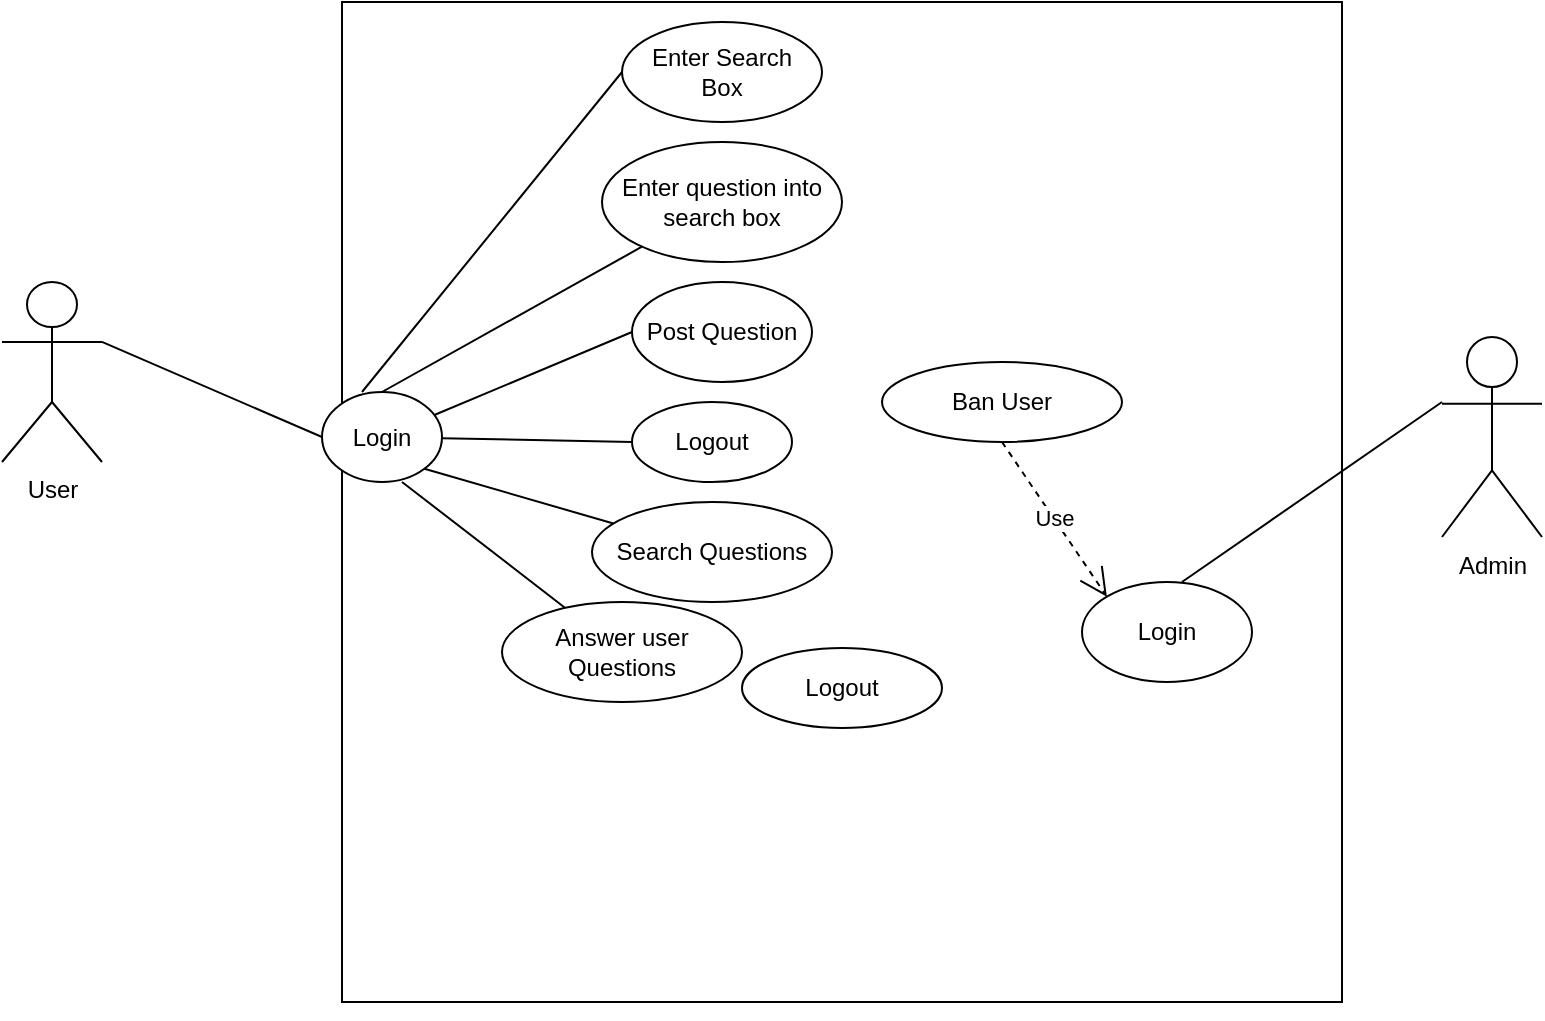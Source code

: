 <mxfile version="14.5.4" type="github">
  <diagram name="Page-1" id="e7e014a7-5840-1c2e-5031-d8a46d1fe8dd">
    <mxGraphModel dx="868" dy="489" grid="1" gridSize="10" guides="1" tooltips="1" connect="1" arrows="1" fold="1" page="1" pageScale="1" pageWidth="1169" pageHeight="826" background="#ffffff" math="0" shadow="0">
      <root>
        <mxCell id="0" />
        <mxCell id="1" parent="0" />
        <mxCell id="lrU_wJDVbNWOW8-5Yqqu-41" value="Admin" style="shape=umlActor;verticalLabelPosition=bottom;verticalAlign=top;html=1;outlineConnect=0;" vertex="1" parent="1">
          <mxGeometry x="760" y="237.5" width="50" height="100" as="geometry" />
        </mxCell>
        <mxCell id="lrU_wJDVbNWOW8-5Yqqu-42" value="User" style="shape=umlActor;verticalLabelPosition=bottom;verticalAlign=top;html=1;outlineConnect=0;" vertex="1" parent="1">
          <mxGeometry x="40" y="210" width="50" height="90" as="geometry" />
        </mxCell>
        <mxCell id="lrU_wJDVbNWOW8-5Yqqu-76" style="edgeStyle=orthogonalEdgeStyle;rounded=0;orthogonalLoop=1;jettySize=auto;html=1;exitX=0.5;exitY=1;exitDx=0;exitDy=0;" edge="1" parent="1" source="lrU_wJDVbNWOW8-5Yqqu-43">
          <mxGeometry relative="1" as="geometry">
            <mxPoint x="430" y="550" as="targetPoint" />
          </mxGeometry>
        </mxCell>
        <mxCell id="lrU_wJDVbNWOW8-5Yqqu-43" value="" style="whiteSpace=wrap;html=1;aspect=fixed;" vertex="1" parent="1">
          <mxGeometry x="210" y="70" width="500" height="500" as="geometry" />
        </mxCell>
        <mxCell id="lrU_wJDVbNWOW8-5Yqqu-46" value="Login" style="ellipse;whiteSpace=wrap;html=1;" vertex="1" parent="1">
          <mxGeometry x="200" y="265" width="60" height="45" as="geometry" />
        </mxCell>
        <mxCell id="lrU_wJDVbNWOW8-5Yqqu-49" value="" style="endArrow=none;html=1;entryX=0;entryY=0.5;entryDx=0;entryDy=0;exitX=1;exitY=0.333;exitDx=0;exitDy=0;exitPerimeter=0;" edge="1" parent="1" source="lrU_wJDVbNWOW8-5Yqqu-42" target="lrU_wJDVbNWOW8-5Yqqu-46">
          <mxGeometry width="50" height="50" relative="1" as="geometry">
            <mxPoint x="90" y="250" as="sourcePoint" />
            <mxPoint x="140" y="200" as="targetPoint" />
          </mxGeometry>
        </mxCell>
        <mxCell id="lrU_wJDVbNWOW8-5Yqqu-50" value="&lt;div&gt;Enter Search &lt;br&gt;&lt;/div&gt;&lt;div&gt;Box&lt;br&gt;&lt;/div&gt;" style="ellipse;whiteSpace=wrap;html=1;" vertex="1" parent="1">
          <mxGeometry x="350" y="80" width="100" height="50" as="geometry" />
        </mxCell>
        <mxCell id="lrU_wJDVbNWOW8-5Yqqu-51" value="Enter question into search box" style="ellipse;whiteSpace=wrap;html=1;" vertex="1" parent="1">
          <mxGeometry x="340" y="140" width="120" height="60" as="geometry" />
        </mxCell>
        <mxCell id="lrU_wJDVbNWOW8-5Yqqu-52" value="Post Question" style="ellipse;whiteSpace=wrap;html=1;" vertex="1" parent="1">
          <mxGeometry x="355" y="210" width="90" height="50" as="geometry" />
        </mxCell>
        <mxCell id="lrU_wJDVbNWOW8-5Yqqu-53" value="Logout" style="ellipse;whiteSpace=wrap;html=1;" vertex="1" parent="1">
          <mxGeometry x="355" y="270" width="80" height="40" as="geometry" />
        </mxCell>
        <mxCell id="lrU_wJDVbNWOW8-5Yqqu-54" value="Search Questions" style="ellipse;whiteSpace=wrap;html=1;" vertex="1" parent="1">
          <mxGeometry x="335" y="320" width="120" height="50" as="geometry" />
        </mxCell>
        <mxCell id="lrU_wJDVbNWOW8-5Yqqu-57" value="" style="endArrow=none;html=1;entryX=0;entryY=0.5;entryDx=0;entryDy=0;" edge="1" parent="1" target="lrU_wJDVbNWOW8-5Yqqu-50">
          <mxGeometry width="50" height="50" relative="1" as="geometry">
            <mxPoint x="220" y="265" as="sourcePoint" />
            <mxPoint x="300" y="72" as="targetPoint" />
          </mxGeometry>
        </mxCell>
        <mxCell id="lrU_wJDVbNWOW8-5Yqqu-58" value="" style="endArrow=none;html=1;exitX=0.5;exitY=0;exitDx=0;exitDy=0;" edge="1" parent="1" source="lrU_wJDVbNWOW8-5Yqqu-46" target="lrU_wJDVbNWOW8-5Yqqu-51">
          <mxGeometry width="50" height="50" relative="1" as="geometry">
            <mxPoint x="260" y="280" as="sourcePoint" />
            <mxPoint x="310" y="230" as="targetPoint" />
          </mxGeometry>
        </mxCell>
        <mxCell id="lrU_wJDVbNWOW8-5Yqqu-61" value="" style="endArrow=none;html=1;entryX=0;entryY=0.5;entryDx=0;entryDy=0;" edge="1" parent="1" source="lrU_wJDVbNWOW8-5Yqqu-46" target="lrU_wJDVbNWOW8-5Yqqu-52">
          <mxGeometry width="50" height="50" relative="1" as="geometry">
            <mxPoint x="230" y="260" as="sourcePoint" />
            <mxPoint x="354" y="292" as="targetPoint" />
          </mxGeometry>
        </mxCell>
        <mxCell id="lrU_wJDVbNWOW8-5Yqqu-62" value="" style="endArrow=none;html=1;entryX=0;entryY=0.5;entryDx=0;entryDy=0;" edge="1" parent="1" source="lrU_wJDVbNWOW8-5Yqqu-46" target="lrU_wJDVbNWOW8-5Yqqu-53">
          <mxGeometry width="50" height="50" relative="1" as="geometry">
            <mxPoint x="261" y="301" as="sourcePoint" />
            <mxPoint x="340" y="315" as="targetPoint" />
          </mxGeometry>
        </mxCell>
        <mxCell id="lrU_wJDVbNWOW8-5Yqqu-64" value="" style="endArrow=none;html=1;entryX=1;entryY=1;entryDx=0;entryDy=0;" edge="1" parent="1" source="lrU_wJDVbNWOW8-5Yqqu-54" target="lrU_wJDVbNWOW8-5Yqqu-46">
          <mxGeometry width="50" height="50" relative="1" as="geometry">
            <mxPoint x="260" y="413" as="sourcePoint" />
            <mxPoint x="310" y="363" as="targetPoint" />
          </mxGeometry>
        </mxCell>
        <mxCell id="lrU_wJDVbNWOW8-5Yqqu-65" value="&lt;div&gt;Answer user &lt;br&gt;&lt;/div&gt;&lt;div&gt;Questions&lt;br&gt;&lt;/div&gt;" style="ellipse;whiteSpace=wrap;html=1;" vertex="1" parent="1">
          <mxGeometry x="290" y="370" width="120" height="50" as="geometry" />
        </mxCell>
        <mxCell id="lrU_wJDVbNWOW8-5Yqqu-66" value="Ban User" style="ellipse;whiteSpace=wrap;html=1;" vertex="1" parent="1">
          <mxGeometry x="480" y="250" width="120" height="40" as="geometry" />
        </mxCell>
        <mxCell id="lrU_wJDVbNWOW8-5Yqqu-67" value="Logout" style="ellipse;whiteSpace=wrap;html=1;" vertex="1" parent="1">
          <mxGeometry x="410" y="393" width="100" height="40" as="geometry" />
        </mxCell>
        <mxCell id="lrU_wJDVbNWOW8-5Yqqu-68" value="Login" style="ellipse;whiteSpace=wrap;html=1;" vertex="1" parent="1">
          <mxGeometry x="580" y="360" width="85" height="50" as="geometry" />
        </mxCell>
        <mxCell id="lrU_wJDVbNWOW8-5Yqqu-69" value="" style="endArrow=none;html=1;entryX=0.667;entryY=1;entryDx=0;entryDy=0;entryPerimeter=0;" edge="1" parent="1" source="lrU_wJDVbNWOW8-5Yqqu-65" target="lrU_wJDVbNWOW8-5Yqqu-46">
          <mxGeometry width="50" height="50" relative="1" as="geometry">
            <mxPoint x="220" y="375" as="sourcePoint" />
            <mxPoint x="260" y="325" as="targetPoint" />
          </mxGeometry>
        </mxCell>
        <mxCell id="lrU_wJDVbNWOW8-5Yqqu-73" value="Use" style="endArrow=open;endSize=12;dashed=1;html=1;entryX=0;entryY=0;entryDx=0;entryDy=0;exitX=0.5;exitY=1;exitDx=0;exitDy=0;" edge="1" parent="1" source="lrU_wJDVbNWOW8-5Yqqu-66" target="lrU_wJDVbNWOW8-5Yqqu-68">
          <mxGeometry width="160" relative="1" as="geometry">
            <mxPoint x="360" y="360" as="sourcePoint" />
            <mxPoint x="520" y="360" as="targetPoint" />
          </mxGeometry>
        </mxCell>
        <mxCell id="lrU_wJDVbNWOW8-5Yqqu-75" value="" style="endArrow=none;html=1;exitX=0.588;exitY=0;exitDx=0;exitDy=0;exitPerimeter=0;" edge="1" parent="1" source="lrU_wJDVbNWOW8-5Yqqu-68">
          <mxGeometry width="50" height="50" relative="1" as="geometry">
            <mxPoint x="710" y="320" as="sourcePoint" />
            <mxPoint x="760" y="270" as="targetPoint" />
          </mxGeometry>
        </mxCell>
      </root>
    </mxGraphModel>
  </diagram>
</mxfile>
